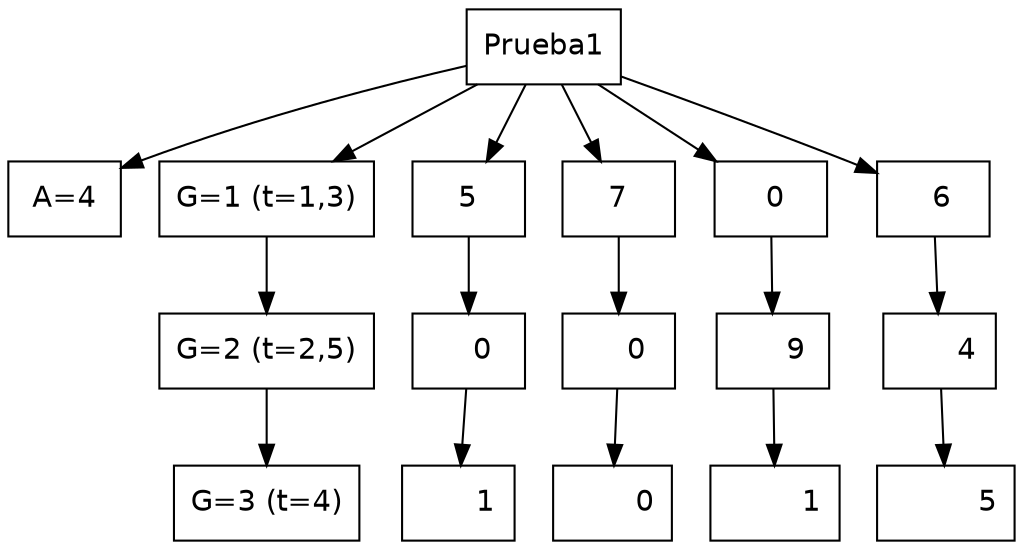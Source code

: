 digraph structs {
	node [fontname=Helvetica shape=record]
	Prueba1 [label=Prueba1]
	Prueba1 -> "A=4"
	Prueba1 -> "G=1 (t=1,3)"
	Prueba1 -> 5
	Prueba1 -> 7
	Prueba1 -> " 0"
	Prueba1 -> "  6"
	"G=1 (t=1,3)" -> "G=2 (t=2,5)"
	5 -> "   0"
	7 -> "    0"
	" 0" -> "     9"
	"  6" -> "      4"
	"G=2 (t=2,5)" -> "G=3 (t=4)"
	"   0" -> "      1"
	"    0" -> "       0"
	"     9" -> "        1"
	"      4" -> "         5"
}
